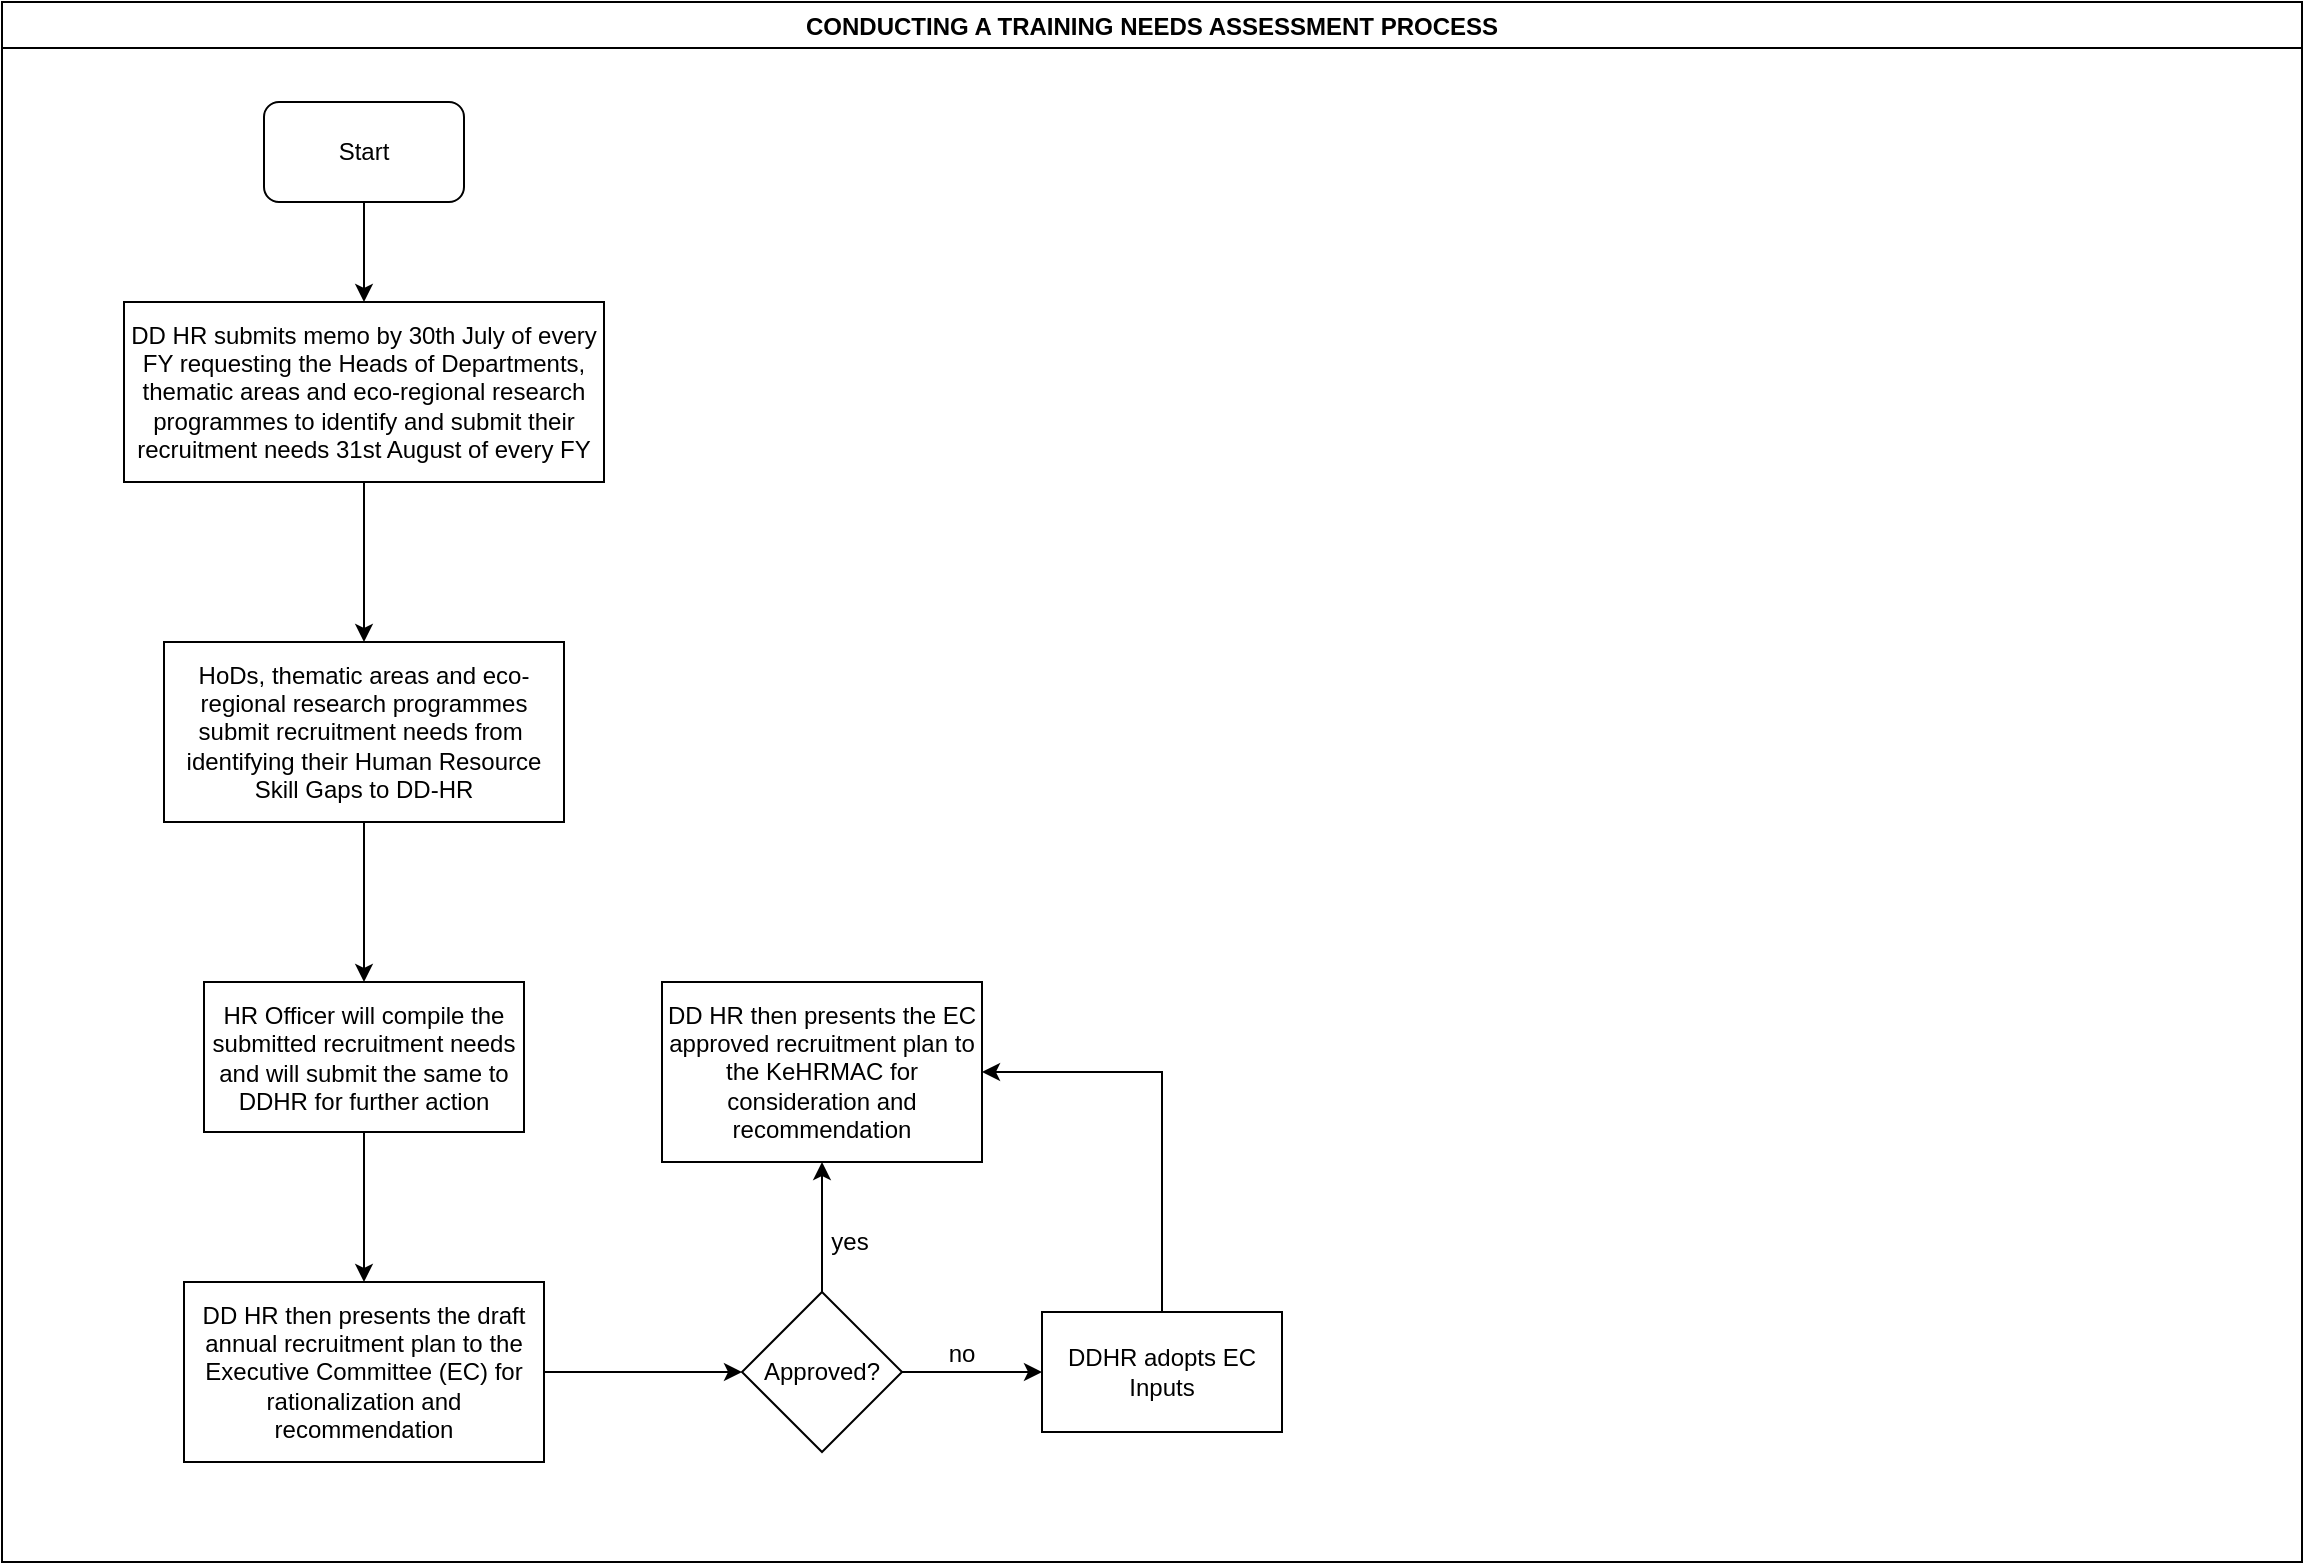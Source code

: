 <mxfile version="14.2.4" type="github">
  <diagram id="qqbpPhEREn-bMykAlWVB" name="Page-1">
    <mxGraphModel dx="1038" dy="547" grid="1" gridSize="10" guides="1" tooltips="1" connect="1" arrows="1" fold="1" page="1" pageScale="1" pageWidth="1169" pageHeight="827" math="0" shadow="0">
      <root>
        <mxCell id="0" />
        <mxCell id="1" parent="0" />
        <mxCell id="kVMKAQAATk6mwwqJ5JRx-32" value="CONDUCTING A TRAINING NEEDS ASSESSMENT PROCESS" style="swimlane;" vertex="1" parent="1">
          <mxGeometry x="20" y="10" width="1150" height="780" as="geometry" />
        </mxCell>
        <mxCell id="kVMKAQAATk6mwwqJ5JRx-33" value="Start" style="rounded=1;whiteSpace=wrap;html=1;" vertex="1" parent="kVMKAQAATk6mwwqJ5JRx-32">
          <mxGeometry x="131" y="50" width="100" height="50" as="geometry" />
        </mxCell>
        <mxCell id="kVMKAQAATk6mwwqJ5JRx-34" value="DD HR submits memo by 30th July of every FY requesting the Heads of Departments, thematic areas and eco-regional research programmes to identify and submit their recruitment needs 31st August of every FY" style="rounded=0;whiteSpace=wrap;html=1;" vertex="1" parent="kVMKAQAATk6mwwqJ5JRx-32">
          <mxGeometry x="61" y="150" width="240" height="90" as="geometry" />
        </mxCell>
        <mxCell id="kVMKAQAATk6mwwqJ5JRx-35" value="" style="edgeStyle=orthogonalEdgeStyle;rounded=0;orthogonalLoop=1;jettySize=auto;html=1;entryX=0.5;entryY=0;entryDx=0;entryDy=0;" edge="1" parent="kVMKAQAATk6mwwqJ5JRx-32" source="kVMKAQAATk6mwwqJ5JRx-33" target="kVMKAQAATk6mwwqJ5JRx-34">
          <mxGeometry relative="1" as="geometry">
            <mxPoint x="181" y="150" as="targetPoint" />
          </mxGeometry>
        </mxCell>
        <mxCell id="kVMKAQAATk6mwwqJ5JRx-63" value="HoDs, thematic areas and eco-regional research programmes submit recruitment needs from&amp;nbsp; identifying their Human Resource Skill Gaps to DD-HR" style="rounded=0;whiteSpace=wrap;html=1;" vertex="1" parent="kVMKAQAATk6mwwqJ5JRx-32">
          <mxGeometry x="81" y="320" width="200" height="90" as="geometry" />
        </mxCell>
        <mxCell id="kVMKAQAATk6mwwqJ5JRx-37" value="" style="edgeStyle=orthogonalEdgeStyle;rounded=0;orthogonalLoop=1;jettySize=auto;html=1;" edge="1" parent="kVMKAQAATk6mwwqJ5JRx-32" source="kVMKAQAATk6mwwqJ5JRx-34" target="kVMKAQAATk6mwwqJ5JRx-63">
          <mxGeometry relative="1" as="geometry">
            <mxPoint x="181" y="300" as="targetPoint" />
          </mxGeometry>
        </mxCell>
        <mxCell id="kVMKAQAATk6mwwqJ5JRx-66" value="DD HR then presents the draft annual recruitment plan to the Executive Committee (EC) for rationalization and recommendation" style="whiteSpace=wrap;html=1;rounded=0;" vertex="1" parent="kVMKAQAATk6mwwqJ5JRx-32">
          <mxGeometry x="91" y="640" width="180" height="90" as="geometry" />
        </mxCell>
        <mxCell id="kVMKAQAATk6mwwqJ5JRx-70" value="Approved?" style="rhombus;whiteSpace=wrap;html=1;" vertex="1" parent="kVMKAQAATk6mwwqJ5JRx-32">
          <mxGeometry x="370" y="645" width="80" height="80" as="geometry" />
        </mxCell>
        <mxCell id="kVMKAQAATk6mwwqJ5JRx-69" value="" style="edgeStyle=orthogonalEdgeStyle;rounded=0;orthogonalLoop=1;jettySize=auto;html=1;entryX=0;entryY=0.5;entryDx=0;entryDy=0;" edge="1" parent="kVMKAQAATk6mwwqJ5JRx-32" source="kVMKAQAATk6mwwqJ5JRx-66" target="kVMKAQAATk6mwwqJ5JRx-70">
          <mxGeometry relative="1" as="geometry">
            <mxPoint x="400" y="685" as="targetPoint" />
          </mxGeometry>
        </mxCell>
        <mxCell id="kVMKAQAATk6mwwqJ5JRx-75" value="DDHR adopts EC Inputs" style="rounded=0;whiteSpace=wrap;html=1;" vertex="1" parent="kVMKAQAATk6mwwqJ5JRx-32">
          <mxGeometry x="520" y="655" width="120" height="60" as="geometry" />
        </mxCell>
        <mxCell id="kVMKAQAATk6mwwqJ5JRx-74" value="" style="edgeStyle=orthogonalEdgeStyle;rounded=0;orthogonalLoop=1;jettySize=auto;html=1;" edge="1" parent="kVMKAQAATk6mwwqJ5JRx-32" source="kVMKAQAATk6mwwqJ5JRx-70" target="kVMKAQAATk6mwwqJ5JRx-75">
          <mxGeometry relative="1" as="geometry">
            <mxPoint x="540" y="685" as="targetPoint" />
          </mxGeometry>
        </mxCell>
        <mxCell id="kVMKAQAATk6mwwqJ5JRx-71" value="DD HR then presents the EC approved recruitment plan to the KeHRMAC for consideration and recommendation" style="whiteSpace=wrap;html=1;" vertex="1" parent="kVMKAQAATk6mwwqJ5JRx-32">
          <mxGeometry x="330" y="490" width="160" height="90" as="geometry" />
        </mxCell>
        <mxCell id="kVMKAQAATk6mwwqJ5JRx-72" value="" style="edgeStyle=orthogonalEdgeStyle;rounded=0;orthogonalLoop=1;jettySize=auto;html=1;" edge="1" parent="kVMKAQAATk6mwwqJ5JRx-32" source="kVMKAQAATk6mwwqJ5JRx-70" target="kVMKAQAATk6mwwqJ5JRx-71">
          <mxGeometry relative="1" as="geometry" />
        </mxCell>
        <mxCell id="kVMKAQAATk6mwwqJ5JRx-77" value="" style="edgeStyle=orthogonalEdgeStyle;rounded=0;orthogonalLoop=1;jettySize=auto;html=1;entryX=1;entryY=0.5;entryDx=0;entryDy=0;exitX=0.5;exitY=0;exitDx=0;exitDy=0;" edge="1" parent="kVMKAQAATk6mwwqJ5JRx-32" source="kVMKAQAATk6mwwqJ5JRx-75" target="kVMKAQAATk6mwwqJ5JRx-71">
          <mxGeometry relative="1" as="geometry">
            <mxPoint x="580" y="575" as="targetPoint" />
            <Array as="points">
              <mxPoint x="580" y="535" />
            </Array>
          </mxGeometry>
        </mxCell>
        <mxCell id="kVMKAQAATk6mwwqJ5JRx-78" value="yes" style="text;html=1;strokeColor=none;fillColor=none;align=center;verticalAlign=middle;whiteSpace=wrap;rounded=0;" vertex="1" parent="kVMKAQAATk6mwwqJ5JRx-32">
          <mxGeometry x="404" y="610" width="40" height="20" as="geometry" />
        </mxCell>
        <mxCell id="kVMKAQAATk6mwwqJ5JRx-79" value="no" style="text;html=1;strokeColor=none;fillColor=none;align=center;verticalAlign=middle;whiteSpace=wrap;rounded=0;" vertex="1" parent="kVMKAQAATk6mwwqJ5JRx-32">
          <mxGeometry x="460" y="666" width="40" height="20" as="geometry" />
        </mxCell>
        <mxCell id="kVMKAQAATk6mwwqJ5JRx-67" value="" style="edgeStyle=orthogonalEdgeStyle;rounded=0;orthogonalLoop=1;jettySize=auto;html=1;" edge="1" parent="1" source="kVMKAQAATk6mwwqJ5JRx-64" target="kVMKAQAATk6mwwqJ5JRx-66">
          <mxGeometry relative="1" as="geometry" />
        </mxCell>
        <mxCell id="kVMKAQAATk6mwwqJ5JRx-64" value="HR Officer will compile the submitted recruitment needs and will submit the same to DDHR for further action" style="whiteSpace=wrap;html=1;rounded=0;" vertex="1" parent="1">
          <mxGeometry x="121" y="500" width="160" height="75" as="geometry" />
        </mxCell>
        <mxCell id="kVMKAQAATk6mwwqJ5JRx-65" value="" style="edgeStyle=orthogonalEdgeStyle;rounded=0;orthogonalLoop=1;jettySize=auto;html=1;" edge="1" parent="1" source="kVMKAQAATk6mwwqJ5JRx-63" target="kVMKAQAATk6mwwqJ5JRx-64">
          <mxGeometry relative="1" as="geometry" />
        </mxCell>
      </root>
    </mxGraphModel>
  </diagram>
</mxfile>
